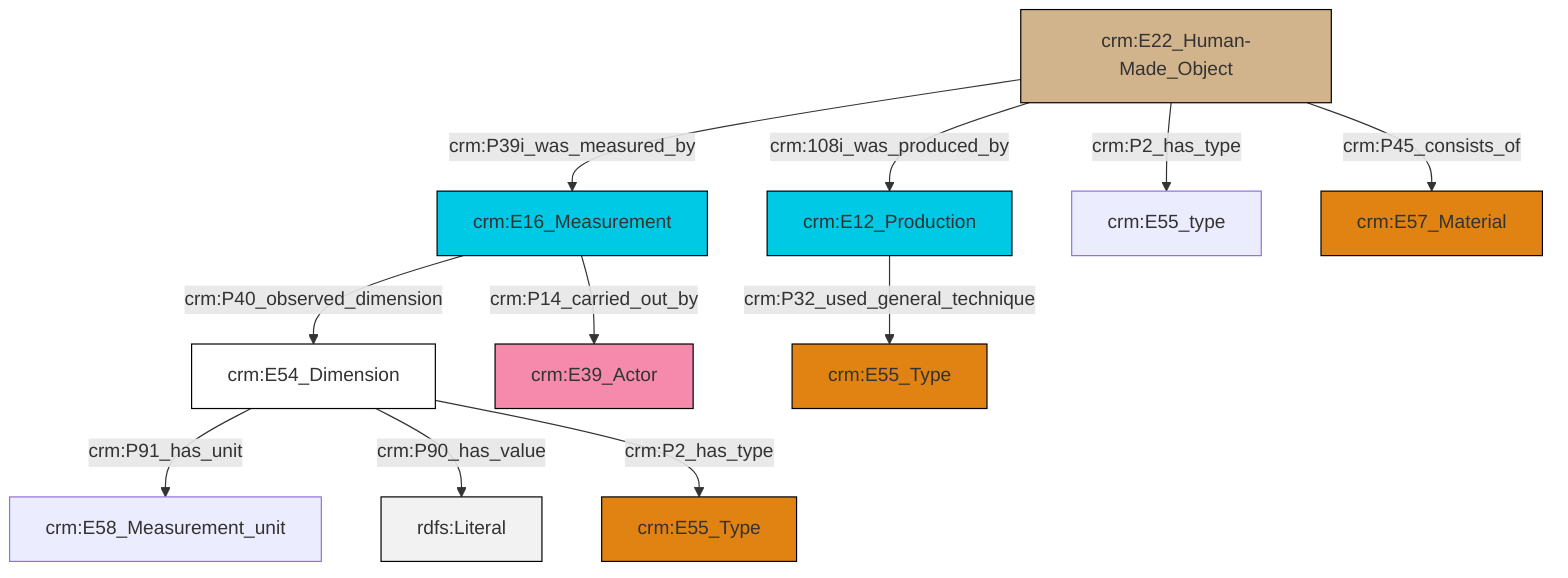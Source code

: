 graph TD
classDef Literal fill:#f2f2f2,stroke:#000000;
classDef CRM_Entity fill:#FFFFFF,stroke:#000000;
classDef Temporal_Entity fill:#00C9E6, stroke:#000000;
classDef Type fill:#E18312, stroke:#000000;
classDef Time-Span fill:#2C9C91, stroke:#000000;
classDef Appellation fill:#FFEB7F, stroke:#000000;
classDef Place fill:#008836, stroke:#000000;
classDef Persistent_Item fill:#B266B2, stroke:#000000;
classDef Conceptual_Object fill:#FFD700, stroke:#000000;
classDef Physical_Thing fill:#D2B48C, stroke:#000000;
classDef Actor fill:#f58aad, stroke:#000000;
classDef PC_Classes fill:#4ce600, stroke:#000000;
classDef Multi fill:#cccccc,stroke:#000000;

0["crm:E54_Dimension"]:::CRM_Entity -->|crm:P91_has_unit| 1["crm:E58_Measurement_unit"]:::Default
2["crm:E22_Human-Made_Object"]:::Physical_Thing -->|crm:108i_was_produced_by| 3["crm:E12_Production"]:::Temporal_Entity
8["crm:E16_Measurement"]:::Temporal_Entity -->|crm:P14_carried_out_by| 6["crm:E39_Actor"]:::Actor
0["crm:E54_Dimension"]:::CRM_Entity -->|crm:P90_has_value| 9[rdfs:Literal]:::Literal
2["crm:E22_Human-Made_Object"]:::Physical_Thing -->|crm:P39i_was_measured_by| 8["crm:E16_Measurement"]:::Temporal_Entity
3["crm:E12_Production"]:::Temporal_Entity -->|crm:P32_used_general_technique| 13["crm:E55_Type"]:::Type
8["crm:E16_Measurement"]:::Temporal_Entity -->|crm:P40_observed_dimension| 0["crm:E54_Dimension"]:::CRM_Entity
0["crm:E54_Dimension"]:::CRM_Entity -->|crm:P2_has_type| 10["crm:E55_Type"]:::Type
2["crm:E22_Human-Made_Object"]:::Physical_Thing -->|crm:P2_has_type| 15["crm:E55_type"]:::Default
2["crm:E22_Human-Made_Object"]:::Physical_Thing -->|crm:P45_consists_of| 18["crm:E57_Material"]:::Type